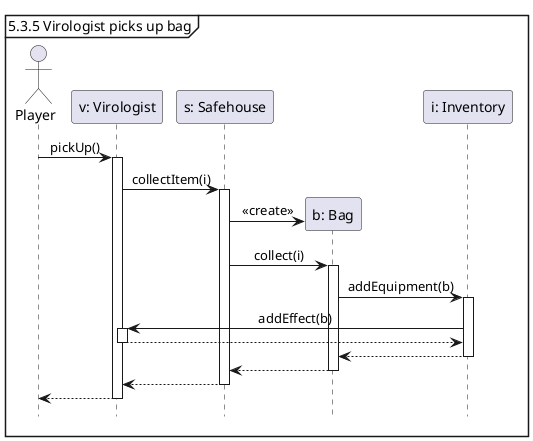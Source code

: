 @startuml
'https://plantuml.com/sequence-diagram

hide footbox
skinparam sequenceMessageAlign center

mainframe 5.3.5 Virologist picks up bag

actor Player as p
participant "v: Virologist" as v
participant "s: Safehouse" as s
participant "b: Bag" as b
participant "i: Inventory" as i

p -> v ++ : pickUp()
    v -> s ++ : collectItem(i)
        s -> b ** : <<create>>
        s -> b ++ : collect(i)
            b -> i ++ : addEquipment(b)
                i -> v ++ : addEffect(b)
                return
            return
        return
    return
return

@enduml